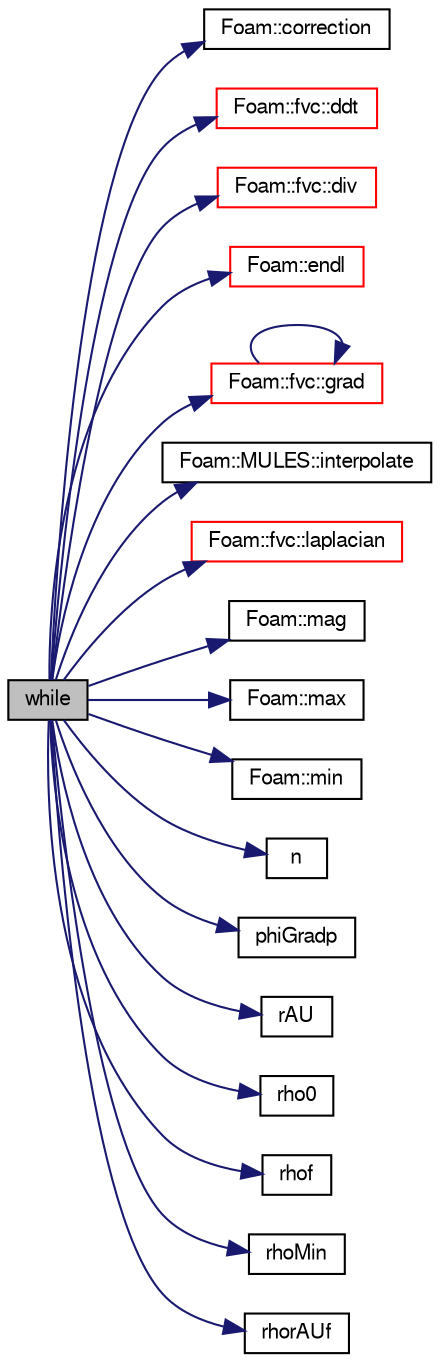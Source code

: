 digraph "while"
{
  bgcolor="transparent";
  edge [fontname="FreeSans",fontsize="10",labelfontname="FreeSans",labelfontsize="10"];
  node [fontname="FreeSans",fontsize="10",shape=record];
  rankdir="LR";
  Node13 [label="while",height=0.2,width=0.4,color="black", fillcolor="grey75", style="filled", fontcolor="black"];
  Node13 -> Node14 [color="midnightblue",fontsize="10",style="solid",fontname="FreeSans"];
  Node14 [label="Foam::correction",height=0.2,width=0.4,color="black",URL="$a21124.html#aa5166e83cc970d681cdb0246482047e8",tooltip="Return the correction form of the given matrix. "];
  Node13 -> Node15 [color="midnightblue",fontsize="10",style="solid",fontname="FreeSans"];
  Node15 [label="Foam::fvc::ddt",height=0.2,width=0.4,color="red",URL="$a21134.html#a5dc871206ab86042756c8ccfdc5797ad"];
  Node13 -> Node76 [color="midnightblue",fontsize="10",style="solid",fontname="FreeSans"];
  Node76 [label="Foam::fvc::div",height=0.2,width=0.4,color="red",URL="$a21134.html#a585533948ad80abfe589d920c641f251"];
  Node13 -> Node17 [color="midnightblue",fontsize="10",style="solid",fontname="FreeSans"];
  Node17 [label="Foam::endl",height=0.2,width=0.4,color="red",URL="$a21124.html#a2db8fe02a0d3909e9351bb4275b23ce4",tooltip="Add newline and flush stream. "];
  Node13 -> Node316 [color="midnightblue",fontsize="10",style="solid",fontname="FreeSans"];
  Node316 [label="Foam::fvc::grad",height=0.2,width=0.4,color="red",URL="$a21134.html#a7c00ec90ecc15ed3005255e42c52827a"];
  Node316 -> Node316 [color="midnightblue",fontsize="10",style="solid",fontname="FreeSans"];
  Node13 -> Node318 [color="midnightblue",fontsize="10",style="solid",fontname="FreeSans"];
  Node318 [label="Foam::MULES::interpolate",height=0.2,width=0.4,color="black",URL="$a21136.html#a4d62f21551985d814104861e7c1d9b4f"];
  Node13 -> Node319 [color="midnightblue",fontsize="10",style="solid",fontname="FreeSans"];
  Node319 [label="Foam::fvc::laplacian",height=0.2,width=0.4,color="red",URL="$a21134.html#ac75bff389d0405149b204b0d7ac214cd"];
  Node13 -> Node94 [color="midnightblue",fontsize="10",style="solid",fontname="FreeSans"];
  Node94 [label="Foam::mag",height=0.2,width=0.4,color="black",URL="$a21124.html#a929da2a3fdcf3dacbbe0487d3a330dae"];
  Node13 -> Node224 [color="midnightblue",fontsize="10",style="solid",fontname="FreeSans"];
  Node224 [label="Foam::max",height=0.2,width=0.4,color="black",URL="$a21124.html#ac993e906cf2774ae77e666bc24e81733"];
  Node13 -> Node225 [color="midnightblue",fontsize="10",style="solid",fontname="FreeSans"];
  Node225 [label="Foam::min",height=0.2,width=0.4,color="black",URL="$a21124.html#a253e112ad2d56d96230ff39ea7f442dc"];
  Node13 -> Node321 [color="midnightblue",fontsize="10",style="solid",fontname="FreeSans"];
  Node321 [label="n",height=0.2,width=0.4,color="black",URL="$a38027.html#a31a3e4bdfc5276bf56f13bf778a817cb"];
  Node13 -> Node322 [color="midnightblue",fontsize="10",style="solid",fontname="FreeSans"];
  Node322 [label="phiGradp",height=0.2,width=0.4,color="black",URL="$a38129.html#a68484135d88ef2bcb3f97c2879e2650f"];
  Node13 -> Node323 [color="midnightblue",fontsize="10",style="solid",fontname="FreeSans"];
  Node323 [label="rAU",height=0.2,width=0.4,color="black",URL="$a38027.html#a4ae3ff6f0732a8a206a641d7ff2d9f7d"];
  Node13 -> Node324 [color="midnightblue",fontsize="10",style="solid",fontname="FreeSans"];
  Node324 [label="rho0",height=0.2,width=0.4,color="black",URL="$a38129.html#a47438408500451466cfc8c789363d325"];
  Node13 -> Node325 [color="midnightblue",fontsize="10",style="solid",fontname="FreeSans"];
  Node325 [label="rhof",height=0.2,width=0.4,color="black",URL="$a38450.html#aad82e234d29607836931745292fc3c8b"];
  Node13 -> Node326 [color="midnightblue",fontsize="10",style="solid",fontname="FreeSans"];
  Node326 [label="rhoMin",height=0.2,width=0.4,color="black",URL="$a38498.html#af68343b4498a3351054647ab1f2650a4"];
  Node13 -> Node327 [color="midnightblue",fontsize="10",style="solid",fontname="FreeSans"];
  Node327 [label="rhorAUf",height=0.2,width=0.4,color="black",URL="$a38027.html#afd8c4e61a2e39cb5143264971d9c72b8"];
}
